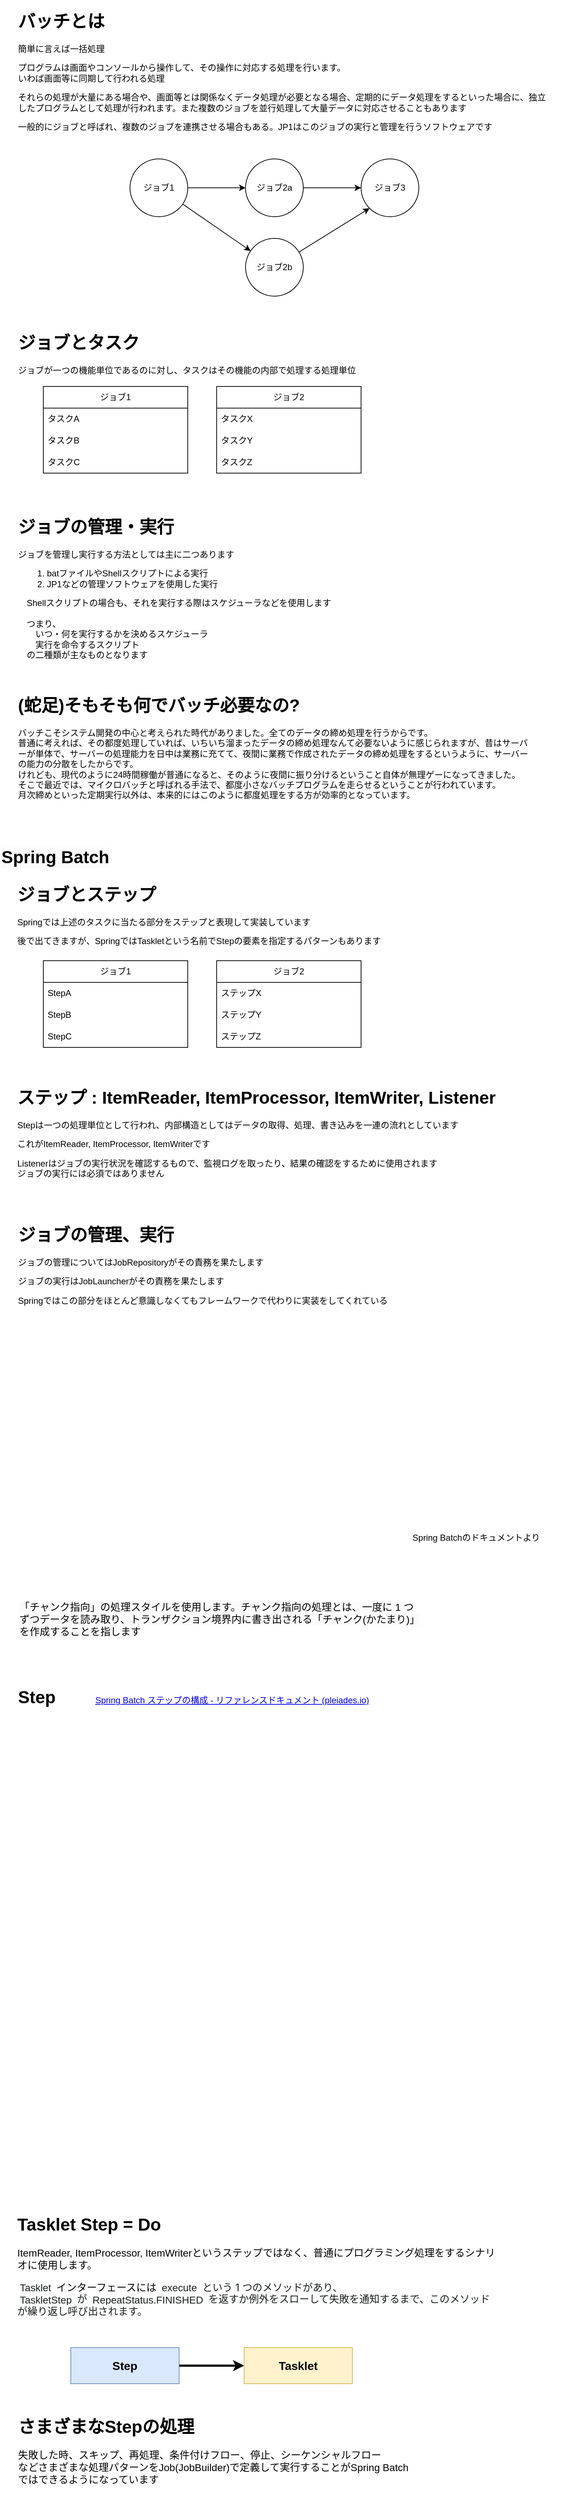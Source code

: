 <mxfile version="21.6.5" type="device">
  <diagram name="バッチ" id="8cC28P45YuaeeRGN-KjC">
    <mxGraphModel dx="1016" dy="642" grid="0" gridSize="10" guides="1" tooltips="1" connect="1" arrows="1" fold="1" page="1" pageScale="1" pageWidth="827" pageHeight="1169" math="0" shadow="0">
      <root>
        <mxCell id="0" />
        <mxCell id="1" parent="0" />
        <mxCell id="C1uZIv5KirHw3lCnyw10-1" value="&lt;h1&gt;バッチとは&lt;/h1&gt;&lt;p&gt;簡単に言えば一括処理&lt;/p&gt;&lt;p&gt;プログラムは画面やコンソールから操作して、その操作に対応する処理を行います。&lt;br&gt;いわば画面等に同期して行われる処理&lt;/p&gt;&lt;p&gt;それらの処理が大量にある場合や、画面等とは関係なくデータ処理が必要となる場合、定期的にデータ処理をするといった場合に、独立したプログラムとして処理が行われます。また複数のジョブを並行処理して大量データに対応させることもあります&lt;/p&gt;&lt;p&gt;一般的にジョブと呼ばれ、複数のジョブを連携させる場合もある。JP1はこのジョブの実行と管理を行うソフトウェアです&lt;/p&gt;" style="text;html=1;strokeColor=none;fillColor=none;spacing=5;spacingTop=-20;whiteSpace=wrap;overflow=hidden;rounded=0;" parent="1" vertex="1">
          <mxGeometry x="40" y="40" width="750" height="200" as="geometry" />
        </mxCell>
        <mxCell id="C1uZIv5KirHw3lCnyw10-4" value="" style="edgeStyle=orthogonalEdgeStyle;rounded=0;orthogonalLoop=1;jettySize=auto;html=1;" parent="1" source="C1uZIv5KirHw3lCnyw10-2" target="C1uZIv5KirHw3lCnyw10-3" edge="1">
          <mxGeometry relative="1" as="geometry" />
        </mxCell>
        <mxCell id="C1uZIv5KirHw3lCnyw10-9" value="" style="rounded=0;orthogonalLoop=1;jettySize=auto;html=1;" parent="1" source="C1uZIv5KirHw3lCnyw10-2" target="C1uZIv5KirHw3lCnyw10-8" edge="1">
          <mxGeometry relative="1" as="geometry" />
        </mxCell>
        <mxCell id="C1uZIv5KirHw3lCnyw10-2" value="ジョブ1" style="ellipse;whiteSpace=wrap;html=1;aspect=fixed;" parent="1" vertex="1">
          <mxGeometry x="200" y="250" width="80" height="80" as="geometry" />
        </mxCell>
        <mxCell id="C1uZIv5KirHw3lCnyw10-6" value="" style="edgeStyle=orthogonalEdgeStyle;rounded=0;orthogonalLoop=1;jettySize=auto;html=1;" parent="1" source="C1uZIv5KirHw3lCnyw10-3" target="C1uZIv5KirHw3lCnyw10-5" edge="1">
          <mxGeometry relative="1" as="geometry" />
        </mxCell>
        <mxCell id="C1uZIv5KirHw3lCnyw10-3" value="ジョブ2a" style="ellipse;whiteSpace=wrap;html=1;aspect=fixed;" parent="1" vertex="1">
          <mxGeometry x="360" y="250" width="80" height="80" as="geometry" />
        </mxCell>
        <mxCell id="C1uZIv5KirHw3lCnyw10-5" value="ジョブ3" style="ellipse;whiteSpace=wrap;html=1;aspect=fixed;" parent="1" vertex="1">
          <mxGeometry x="520" y="250" width="80" height="80" as="geometry" />
        </mxCell>
        <mxCell id="C1uZIv5KirHw3lCnyw10-10" style="rounded=0;orthogonalLoop=1;jettySize=auto;html=1;entryX=0;entryY=1;entryDx=0;entryDy=0;" parent="1" source="C1uZIv5KirHw3lCnyw10-8" target="C1uZIv5KirHw3lCnyw10-5" edge="1">
          <mxGeometry relative="1" as="geometry" />
        </mxCell>
        <mxCell id="C1uZIv5KirHw3lCnyw10-8" value="ジョブ2b" style="ellipse;whiteSpace=wrap;html=1;aspect=fixed;" parent="1" vertex="1">
          <mxGeometry x="360" y="360" width="80" height="80" as="geometry" />
        </mxCell>
        <mxCell id="C1uZIv5KirHw3lCnyw10-11" value="&lt;h1&gt;ジョブとタスク&lt;/h1&gt;&lt;p&gt;ジョブが一つの機能単位であるのに対し、タスクはその機能の内部で処理する処理単位&lt;/p&gt;" style="text;html=1;strokeColor=none;fillColor=none;spacing=5;spacingTop=-20;whiteSpace=wrap;overflow=hidden;rounded=0;" parent="1" vertex="1">
          <mxGeometry x="40" y="485" width="530" height="80" as="geometry" />
        </mxCell>
        <mxCell id="C1uZIv5KirHw3lCnyw10-13" value="ジョブ1" style="swimlane;fontStyle=0;childLayout=stackLayout;horizontal=1;startSize=30;horizontalStack=0;resizeParent=1;resizeParentMax=0;resizeLast=0;collapsible=1;marginBottom=0;whiteSpace=wrap;html=1;" parent="1" vertex="1">
          <mxGeometry x="80" y="565" width="200" height="120" as="geometry" />
        </mxCell>
        <mxCell id="C1uZIv5KirHw3lCnyw10-14" value="タスクA" style="text;strokeColor=none;fillColor=none;align=left;verticalAlign=middle;spacingLeft=4;spacingRight=4;overflow=hidden;points=[[0,0.5],[1,0.5]];portConstraint=eastwest;rotatable=0;whiteSpace=wrap;html=1;" parent="C1uZIv5KirHw3lCnyw10-13" vertex="1">
          <mxGeometry y="30" width="200" height="30" as="geometry" />
        </mxCell>
        <mxCell id="C1uZIv5KirHw3lCnyw10-15" value="タスクB" style="text;strokeColor=none;fillColor=none;align=left;verticalAlign=middle;spacingLeft=4;spacingRight=4;overflow=hidden;points=[[0,0.5],[1,0.5]];portConstraint=eastwest;rotatable=0;whiteSpace=wrap;html=1;" parent="C1uZIv5KirHw3lCnyw10-13" vertex="1">
          <mxGeometry y="60" width="200" height="30" as="geometry" />
        </mxCell>
        <mxCell id="C1uZIv5KirHw3lCnyw10-16" value="タスクC" style="text;strokeColor=none;fillColor=none;align=left;verticalAlign=middle;spacingLeft=4;spacingRight=4;overflow=hidden;points=[[0,0.5],[1,0.5]];portConstraint=eastwest;rotatable=0;whiteSpace=wrap;html=1;" parent="C1uZIv5KirHw3lCnyw10-13" vertex="1">
          <mxGeometry y="90" width="200" height="30" as="geometry" />
        </mxCell>
        <mxCell id="C1uZIv5KirHw3lCnyw10-17" value="ジョブ2" style="swimlane;fontStyle=0;childLayout=stackLayout;horizontal=1;startSize=30;horizontalStack=0;resizeParent=1;resizeParentMax=0;resizeLast=0;collapsible=1;marginBottom=0;whiteSpace=wrap;html=1;" parent="1" vertex="1">
          <mxGeometry x="320" y="565" width="200" height="120" as="geometry" />
        </mxCell>
        <mxCell id="C1uZIv5KirHw3lCnyw10-18" value="タスクX" style="text;strokeColor=none;fillColor=none;align=left;verticalAlign=middle;spacingLeft=4;spacingRight=4;overflow=hidden;points=[[0,0.5],[1,0.5]];portConstraint=eastwest;rotatable=0;whiteSpace=wrap;html=1;" parent="C1uZIv5KirHw3lCnyw10-17" vertex="1">
          <mxGeometry y="30" width="200" height="30" as="geometry" />
        </mxCell>
        <mxCell id="C1uZIv5KirHw3lCnyw10-19" value="タスクY" style="text;strokeColor=none;fillColor=none;align=left;verticalAlign=middle;spacingLeft=4;spacingRight=4;overflow=hidden;points=[[0,0.5],[1,0.5]];portConstraint=eastwest;rotatable=0;whiteSpace=wrap;html=1;" parent="C1uZIv5KirHw3lCnyw10-17" vertex="1">
          <mxGeometry y="60" width="200" height="30" as="geometry" />
        </mxCell>
        <mxCell id="C1uZIv5KirHw3lCnyw10-20" value="タスクZ" style="text;strokeColor=none;fillColor=none;align=left;verticalAlign=middle;spacingLeft=4;spacingRight=4;overflow=hidden;points=[[0,0.5],[1,0.5]];portConstraint=eastwest;rotatable=0;whiteSpace=wrap;html=1;" parent="C1uZIv5KirHw3lCnyw10-17" vertex="1">
          <mxGeometry y="90" width="200" height="30" as="geometry" />
        </mxCell>
        <mxCell id="C1uZIv5KirHw3lCnyw10-21" value="&lt;h1&gt;ジョブとステップ&lt;/h1&gt;&lt;p&gt;Springでは上述のタスクに当たる部分をステップと表現して実装しています&lt;/p&gt;&lt;p&gt;後で出てきますが、SpringではTaskletという名前でStepの要素を指定するパターンもあります&lt;/p&gt;" style="text;html=1;strokeColor=none;fillColor=none;spacing=5;spacingTop=-20;whiteSpace=wrap;overflow=hidden;rounded=0;" parent="1" vertex="1">
          <mxGeometry x="39" y="1249" width="731" height="101" as="geometry" />
        </mxCell>
        <mxCell id="C1uZIv5KirHw3lCnyw10-22" value="ジョブ1" style="swimlane;fontStyle=0;childLayout=stackLayout;horizontal=1;startSize=30;horizontalStack=0;resizeParent=1;resizeParentMax=0;resizeLast=0;collapsible=1;marginBottom=0;whiteSpace=wrap;html=1;" parent="1" vertex="1">
          <mxGeometry x="80" y="1360" width="200" height="120" as="geometry" />
        </mxCell>
        <mxCell id="C1uZIv5KirHw3lCnyw10-23" value="StepA" style="text;strokeColor=none;fillColor=none;align=left;verticalAlign=middle;spacingLeft=4;spacingRight=4;overflow=hidden;points=[[0,0.5],[1,0.5]];portConstraint=eastwest;rotatable=0;whiteSpace=wrap;html=1;" parent="C1uZIv5KirHw3lCnyw10-22" vertex="1">
          <mxGeometry y="30" width="200" height="30" as="geometry" />
        </mxCell>
        <mxCell id="C1uZIv5KirHw3lCnyw10-24" value="StepB" style="text;strokeColor=none;fillColor=none;align=left;verticalAlign=middle;spacingLeft=4;spacingRight=4;overflow=hidden;points=[[0,0.5],[1,0.5]];portConstraint=eastwest;rotatable=0;whiteSpace=wrap;html=1;" parent="C1uZIv5KirHw3lCnyw10-22" vertex="1">
          <mxGeometry y="60" width="200" height="30" as="geometry" />
        </mxCell>
        <mxCell id="C1uZIv5KirHw3lCnyw10-25" value="StepC" style="text;strokeColor=none;fillColor=none;align=left;verticalAlign=middle;spacingLeft=4;spacingRight=4;overflow=hidden;points=[[0,0.5],[1,0.5]];portConstraint=eastwest;rotatable=0;whiteSpace=wrap;html=1;" parent="C1uZIv5KirHw3lCnyw10-22" vertex="1">
          <mxGeometry y="90" width="200" height="30" as="geometry" />
        </mxCell>
        <mxCell id="C1uZIv5KirHw3lCnyw10-26" value="ジョブ2" style="swimlane;fontStyle=0;childLayout=stackLayout;horizontal=1;startSize=30;horizontalStack=0;resizeParent=1;resizeParentMax=0;resizeLast=0;collapsible=1;marginBottom=0;whiteSpace=wrap;html=1;" parent="1" vertex="1">
          <mxGeometry x="320" y="1360" width="200" height="120" as="geometry" />
        </mxCell>
        <mxCell id="C1uZIv5KirHw3lCnyw10-27" value="ステップX" style="text;strokeColor=none;fillColor=none;align=left;verticalAlign=middle;spacingLeft=4;spacingRight=4;overflow=hidden;points=[[0,0.5],[1,0.5]];portConstraint=eastwest;rotatable=0;whiteSpace=wrap;html=1;" parent="C1uZIv5KirHw3lCnyw10-26" vertex="1">
          <mxGeometry y="30" width="200" height="30" as="geometry" />
        </mxCell>
        <mxCell id="C1uZIv5KirHw3lCnyw10-28" value="ステップY" style="text;strokeColor=none;fillColor=none;align=left;verticalAlign=middle;spacingLeft=4;spacingRight=4;overflow=hidden;points=[[0,0.5],[1,0.5]];portConstraint=eastwest;rotatable=0;whiteSpace=wrap;html=1;" parent="C1uZIv5KirHw3lCnyw10-26" vertex="1">
          <mxGeometry y="60" width="200" height="30" as="geometry" />
        </mxCell>
        <mxCell id="C1uZIv5KirHw3lCnyw10-29" value="ステップZ" style="text;strokeColor=none;fillColor=none;align=left;verticalAlign=middle;spacingLeft=4;spacingRight=4;overflow=hidden;points=[[0,0.5],[1,0.5]];portConstraint=eastwest;rotatable=0;whiteSpace=wrap;html=1;" parent="C1uZIv5KirHw3lCnyw10-26" vertex="1">
          <mxGeometry y="90" width="200" height="30" as="geometry" />
        </mxCell>
        <mxCell id="C1uZIv5KirHw3lCnyw10-30" value="&lt;h1&gt;ステップ : ItemReader, ItemProcessor, ItemWriter, Listener&lt;/h1&gt;&lt;p&gt;Stepは一つの処理単位として行われ、内部構造としてはデータの取得、処理、書き込みを一連の流れとしています&lt;/p&gt;&lt;p&gt;これがItemReader, ItemProcessor, ItemWriterです&lt;/p&gt;&lt;p&gt;Listenerはジョブの実行状況を確認するもので、監視ログを取ったり、結果の確認をするために使用されます&lt;br&gt;ジョブの実行には必須ではありません&lt;/p&gt;" style="text;html=1;strokeColor=none;fillColor=none;spacing=5;spacingTop=-20;whiteSpace=wrap;overflow=hidden;rounded=0;" parent="1" vertex="1">
          <mxGeometry x="39" y="1530" width="761" height="151" as="geometry" />
        </mxCell>
        <mxCell id="C1uZIv5KirHw3lCnyw10-31" value="&lt;h1 style=&quot;border-color: var(--border-color); color: rgb(0, 0, 0); font-family: Helvetica; font-style: normal; font-variant-ligatures: normal; font-variant-caps: normal; letter-spacing: normal; orphans: 2; text-align: left; text-indent: 0px; text-transform: none; widows: 2; word-spacing: 0px; -webkit-text-stroke-width: 0px; background-color: rgb(251, 251, 251); text-decoration-thickness: initial; text-decoration-style: initial; text-decoration-color: initial;&quot;&gt;Spring Batch&lt;/h1&gt;" style="text;whiteSpace=wrap;html=1;" parent="1" vertex="1">
          <mxGeometry x="20" y="1180" width="180" height="80" as="geometry" />
        </mxCell>
        <mxCell id="C1uZIv5KirHw3lCnyw10-32" value="&lt;h1&gt;ジョブの管理・実行&lt;/h1&gt;&lt;p&gt;ジョブを管理し実行する方法としては主に二つあります&lt;/p&gt;&lt;p&gt;&lt;/p&gt;&lt;ol&gt;&lt;li&gt;batファイルやShellスクリプトによる実行&lt;/li&gt;&lt;li&gt;JP1などの管理ソフトウェアを使用した実行&lt;/li&gt;&lt;/ol&gt;&lt;div&gt;　Shellスクリプトの場合も、それを実行する際はスケジューラなどを使用します&lt;/div&gt;&lt;div&gt;&lt;br&gt;&lt;/div&gt;&lt;div&gt;　つまり、&lt;/div&gt;&lt;div&gt;　　いつ・何を実行するかを決めるスケジューラ&lt;/div&gt;&lt;div&gt;　　実行を命令するスクリプト&lt;/div&gt;&lt;div&gt;　の二種類が主なものとなります&lt;/div&gt;&lt;p&gt;&lt;/p&gt;" style="text;html=1;strokeColor=none;fillColor=none;spacing=5;spacingTop=-20;whiteSpace=wrap;overflow=hidden;rounded=0;" parent="1" vertex="1">
          <mxGeometry x="40" y="740" width="591" height="210" as="geometry" />
        </mxCell>
        <mxCell id="C1uZIv5KirHw3lCnyw10-33" value="&lt;h1&gt;ジョブの管理、実行&lt;/h1&gt;&lt;p&gt;ジョブの管理についてはJobRepositoryがその責務を果たします&lt;/p&gt;&lt;p&gt;ジョブの実行はJobLauncherがその責務を果たします&lt;/p&gt;&lt;p&gt;Springではこの部分をほとんど意識しなくてもフレームワークで代わりに実装をしてくれている&lt;/p&gt;" style="text;html=1;strokeColor=none;fillColor=none;spacing=5;spacingTop=-20;whiteSpace=wrap;overflow=hidden;rounded=0;" parent="1" vertex="1">
          <mxGeometry x="40" y="1720" width="570" height="130" as="geometry" />
        </mxCell>
        <mxCell id="C1uZIv5KirHw3lCnyw10-34" value="" style="shape=image;verticalLabelPosition=bottom;labelBackgroundColor=default;verticalAlign=top;aspect=fixed;imageAspect=0;image=https://spring.pleiades.io/spring-batch/docs/current/reference/html/images/spring-batch-reference-model.png;" parent="1" vertex="1">
          <mxGeometry x="39" y="1880" width="738" height="294" as="geometry" />
        </mxCell>
        <mxCell id="C1uZIv5KirHw3lCnyw10-35" value="Spring Batchのドキュメントより" style="text;html=1;align=center;verticalAlign=middle;resizable=0;points=[];autosize=1;strokeColor=none;fillColor=none;" parent="1" vertex="1">
          <mxGeometry x="579" y="2144" width="200" height="30" as="geometry" />
        </mxCell>
        <mxCell id="C1uZIv5KirHw3lCnyw10-36" value="&lt;h1&gt;(蛇足)そもそも何でバッチ必要なの?&lt;/h1&gt;&lt;p&gt;バッチこそシステム開発の中心と考えられた時代がありました。全てのデータの締め処理を行うからです。&lt;br&gt;普通に考えれば、その都度処理していれば、いちいち溜まったデータの締め処理なんて必要ないように感じられますが、昔はサーバーが単体で、サーバーの処理能力を日中は業務に充てて、夜間に業務で作成されたデータの締め処理をするというように、サーバーの能力の分散をしたからです。&lt;br&gt;けれども、現代のように24時間稼働が普通になると、そのように夜間に振り分けるということ自体が無理ゲーになってきました。&lt;br&gt;そこで最近では、マイクロバッチと呼ばれる手法で、都度小さなバッチプログラムを走らせるということが行われています。&lt;br&gt;月次締めといった定期実行以外は、本来的にはこのように都度処理をする方が効率的となっています。&lt;/p&gt;" style="text;html=1;strokeColor=none;fillColor=none;spacing=5;spacingTop=-20;whiteSpace=wrap;overflow=hidden;rounded=0;" parent="1" vertex="1">
          <mxGeometry x="40" y="987" width="720" height="150" as="geometry" />
        </mxCell>
        <mxCell id="C1uZIv5KirHw3lCnyw10-37" value="" style="shape=image;verticalLabelPosition=bottom;labelBackgroundColor=default;verticalAlign=top;aspect=fixed;imageAspect=0;image=https://spring.pleiades.io/spring-batch/docs/current/reference/html/images/step.png;" parent="1" vertex="1">
          <mxGeometry x="136.24" y="2430" width="383.76" height="200" as="geometry" />
        </mxCell>
        <mxCell id="C1uZIv5KirHw3lCnyw10-39" value="&lt;h1&gt;Step&lt;/h1&gt;&lt;p&gt;&lt;br&gt;&lt;/p&gt;" style="text;html=1;strokeColor=none;fillColor=none;spacing=5;spacingTop=-20;whiteSpace=wrap;overflow=hidden;rounded=0;" parent="1" vertex="1">
          <mxGeometry x="40" y="2360" width="670" height="90" as="geometry" />
        </mxCell>
        <mxCell id="C1uZIv5KirHw3lCnyw10-41" value="" style="shape=image;verticalLabelPosition=bottom;labelBackgroundColor=default;verticalAlign=top;aspect=fixed;imageAspect=0;image=https://spring.pleiades.io/spring-batch/docs/current/reference/html/images/chunk-oriented-processing-with-item-processor.png;" parent="1" vertex="1">
          <mxGeometry x="71.01" y="2650" width="666.98" height="393.4" as="geometry" />
        </mxCell>
        <mxCell id="C1uZIv5KirHw3lCnyw10-42" value="&lt;a href=&quot;https://spring.pleiades.io/spring-batch/docs/current/reference/html/step.html#chunkOrientedProcessing&quot;&gt;Spring Batch ステップの構成 - リファレンスドキュメント (pleiades.io)&lt;/a&gt;" style="text;whiteSpace=wrap;html=1;" parent="1" vertex="1">
          <mxGeometry x="150" y="2370" width="410" height="40" as="geometry" />
        </mxCell>
        <mxCell id="jDNabkUtrkNamEmxqEbk-1" value="&lt;h1&gt;Tasklet Step = Do&lt;/h1&gt;&lt;p style=&quot;font-size: 14px;&quot;&gt;&lt;font style=&quot;font-size: 14px;&quot;&gt;ItemReader, ItemProcessor, ItemWriterというステップではなく、普通にプログラミング処理をするシナリオに使用します。&lt;/font&gt;&lt;/p&gt;&lt;p style=&quot;font-size: 14px;&quot;&gt;&lt;font style=&quot;font-size: 14px;&quot;&gt;&lt;code style=&quot;box-sizing: inherit; font-family: var(--monospace-font-family); hyphens: none; background: var(--asciidoctor-code-background); border-radius: 0.25em; color: rgb(25, 30, 30); padding: 0.125em 0.25em; letter-spacing: -0.044px;&quot;&gt;Tasklet&lt;/code&gt;&amp;nbsp;インターフェースには&amp;nbsp;&lt;code style=&quot;box-sizing: inherit; font-family: var(--monospace-font-family); hyphens: none; background: var(--asciidoctor-code-background); border-radius: 0.25em; color: rgb(25, 30, 30); padding: 0.125em 0.25em; letter-spacing: -0.044px;&quot;&gt;execute&lt;/code&gt;&lt;span style=&quot;color: rgb(25, 30, 30); font-family: -apple-system, &amp;quot;system-ui&amp;quot;, &amp;quot;Segoe UI&amp;quot;, Roboto, Helvetica, Arial, sans-serif, &amp;quot;Apple Color Emoji&amp;quot;, &amp;quot;Segoe UI Emoji&amp;quot;, &amp;quot;Segoe UI Symbol&amp;quot;; letter-spacing: -0.044px; background-color: rgb(255, 255, 255);&quot;&gt;&amp;nbsp;という 1 つのメソッドがあり、&lt;/span&gt;&lt;code style=&quot;box-sizing: inherit; font-family: var(--monospace-font-family); hyphens: none; background: var(--asciidoctor-code-background); border-radius: 0.25em; color: rgb(25, 30, 30); padding: 0.125em 0.25em; letter-spacing: -0.044px;&quot;&gt;TaskletStep&lt;/code&gt;&lt;span style=&quot;color: rgb(25, 30, 30); font-family: -apple-system, &amp;quot;system-ui&amp;quot;, &amp;quot;Segoe UI&amp;quot;, Roboto, Helvetica, Arial, sans-serif, &amp;quot;Apple Color Emoji&amp;quot;, &amp;quot;Segoe UI Emoji&amp;quot;, &amp;quot;Segoe UI Symbol&amp;quot;; letter-spacing: -0.044px; background-color: rgb(255, 255, 255);&quot;&gt;&amp;nbsp;が&amp;nbsp;&lt;/span&gt;&lt;code style=&quot;box-sizing: inherit; font-family: var(--monospace-font-family); hyphens: none; background: var(--asciidoctor-code-background); border-radius: 0.25em; color: rgb(25, 30, 30); padding: 0.125em 0.25em; letter-spacing: -0.044px;&quot;&gt;RepeatStatus.FINISHED&lt;/code&gt;&lt;span style=&quot;color: rgb(25, 30, 30); font-family: -apple-system, &amp;quot;system-ui&amp;quot;, &amp;quot;Segoe UI&amp;quot;, Roboto, Helvetica, Arial, sans-serif, &amp;quot;Apple Color Emoji&amp;quot;, &amp;quot;Segoe UI Emoji&amp;quot;, &amp;quot;Segoe UI Symbol&amp;quot;; letter-spacing: -0.044px; background-color: rgb(255, 255, 255);&quot;&gt;&amp;nbsp;を返すか例外をスローして失敗を通知するまで、このメソッドが繰り返し呼び出されます。&lt;/span&gt;&lt;/font&gt;&lt;br&gt;&lt;/p&gt;" style="text;html=1;strokeColor=none;fillColor=none;spacing=5;spacingTop=-20;whiteSpace=wrap;overflow=hidden;rounded=0;" parent="1" vertex="1">
          <mxGeometry x="39" y="3090" width="670" height="150" as="geometry" />
        </mxCell>
        <mxCell id="jDNabkUtrkNamEmxqEbk-2" value="&lt;span style=&quot;color: rgb(0, 0, 0); font-family: Helvetica; font-size: 14px; font-style: normal; font-variant-ligatures: normal; font-variant-caps: normal; font-weight: 400; letter-spacing: normal; orphans: 2; text-align: left; text-indent: 0px; text-transform: none; widows: 2; word-spacing: 0px; -webkit-text-stroke-width: 0px; background-color: rgb(251, 251, 251); text-decoration-thickness: initial; text-decoration-style: initial; text-decoration-color: initial; float: none; display: inline !important;&quot;&gt;「チャンク指向」の処理スタイルを使用します。チャンク指向の処理とは、一度に 1 つずつデータを読み取り、トランザクション境界内に書き出される「チャンク(かたまり)」を作成することを指します&lt;/span&gt;" style="text;whiteSpace=wrap;html=1;fontSize=14;" parent="1" vertex="1">
          <mxGeometry x="45" y="2240" width="560" height="60" as="geometry" />
        </mxCell>
        <mxCell id="jDNabkUtrkNamEmxqEbk-6" style="edgeStyle=orthogonalEdgeStyle;rounded=0;orthogonalLoop=1;jettySize=auto;html=1;entryX=0;entryY=0.5;entryDx=0;entryDy=0;strokeWidth=3;" parent="1" source="jDNabkUtrkNamEmxqEbk-4" target="jDNabkUtrkNamEmxqEbk-5" edge="1">
          <mxGeometry relative="1" as="geometry" />
        </mxCell>
        <mxCell id="jDNabkUtrkNamEmxqEbk-4" value="&lt;font style=&quot;font-size: 16px;&quot;&gt;&lt;b&gt;Step&lt;/b&gt;&lt;/font&gt;" style="rounded=0;whiteSpace=wrap;html=1;fillColor=#dae8fc;strokeColor=#6c8ebf;" parent="1" vertex="1">
          <mxGeometry x="118" y="3280" width="150" height="50" as="geometry" />
        </mxCell>
        <mxCell id="jDNabkUtrkNamEmxqEbk-5" value="&lt;font style=&quot;font-size: 16px;&quot;&gt;&lt;b&gt;Tasklet&lt;/b&gt;&lt;/font&gt;" style="rounded=0;whiteSpace=wrap;html=1;fillColor=#fff2cc;strokeColor=#d6b656;" parent="1" vertex="1">
          <mxGeometry x="358" y="3280" width="150" height="50" as="geometry" />
        </mxCell>
        <mxCell id="jDNabkUtrkNamEmxqEbk-7" value="&lt;h1&gt;さまざまなStepの処理&lt;/h1&gt;&lt;p&gt;&lt;font style=&quot;font-size: 14px;&quot;&gt;失敗した時、スキップ、再処理、条件付けフロー、停止、シーケンシャルフロー&lt;br&gt;&lt;/font&gt;&lt;span style=&quot;font-size: 14px; background-color: initial;&quot;&gt;などさまざまな処理パターンをJob(JobBuilder)で定義して実行することがSpring Batchではできるようになっています&lt;/span&gt;&lt;/p&gt;" style="text;html=1;strokeColor=none;fillColor=none;spacing=5;spacingTop=-20;whiteSpace=wrap;overflow=hidden;rounded=0;" parent="1" vertex="1">
          <mxGeometry x="40" y="3370" width="560" height="120" as="geometry" />
        </mxCell>
      </root>
    </mxGraphModel>
  </diagram>
</mxfile>
